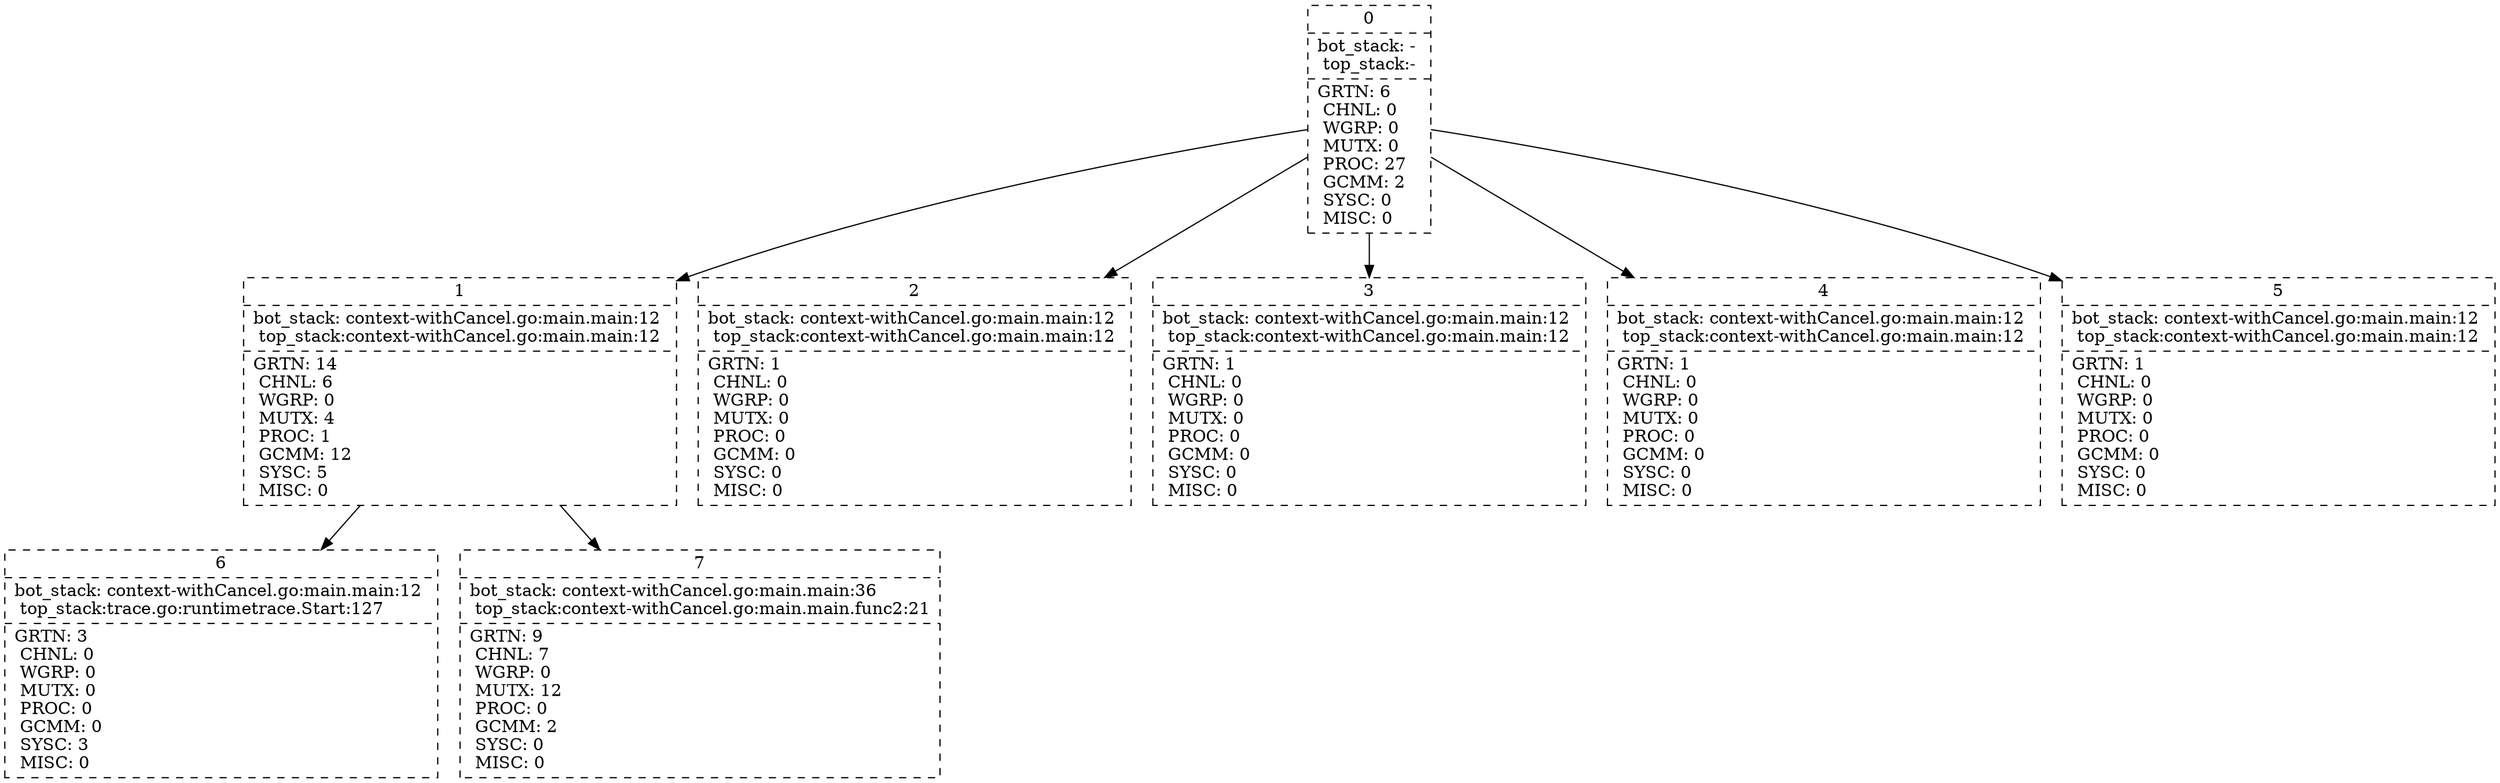 digraph{
	node[shape=record,style=filled,fillcolor=gray95]

	1 [ label = "{1 | bot_stack: context-withCancel.go:main.main:12 \l top_stack:context-withCancel.go:main.main:12\l | GRTN:  14 \l CHNL:  6 \l WGRP:  0 \l MUTX:  4 \l PROC:  1 \l GCMM:  12 \l SYSC:  5 \l MISC:  0 \l }" style=dashed]
	2 [ label = "{2 | bot_stack: context-withCancel.go:main.main:12 \l top_stack:context-withCancel.go:main.main:12\l | GRTN:  1 \l CHNL:  0 \l WGRP:  0 \l MUTX:  0 \l PROC:  0 \l GCMM:  0 \l SYSC:  0 \l MISC:  0 \l }" style=dashed]
	3 [ label = "{3 | bot_stack: context-withCancel.go:main.main:12 \l top_stack:context-withCancel.go:main.main:12\l | GRTN:  1 \l CHNL:  0 \l WGRP:  0 \l MUTX:  0 \l PROC:  0 \l GCMM:  0 \l SYSC:  0 \l MISC:  0 \l }" style=dashed]
	4 [ label = "{4 | bot_stack: context-withCancel.go:main.main:12 \l top_stack:context-withCancel.go:main.main:12\l | GRTN:  1 \l CHNL:  0 \l WGRP:  0 \l MUTX:  0 \l PROC:  0 \l GCMM:  0 \l SYSC:  0 \l MISC:  0 \l }" style=dashed]
	17 [ label = "{5 | bot_stack: context-withCancel.go:main.main:12 \l top_stack:context-withCancel.go:main.main:12\l | GRTN:  1 \l CHNL:  0 \l WGRP:  0 \l MUTX:  0 \l PROC:  0 \l GCMM:  0 \l SYSC:  0 \l MISC:  0 \l }" style=dashed]
	18 [ label = "{6 | bot_stack: context-withCancel.go:main.main:12 \l top_stack:trace.go:runtime\trace.Start:127\l | GRTN:  3 \l CHNL:  0 \l WGRP:  0 \l MUTX:  0 \l PROC:  0 \l GCMM:  0 \l SYSC:  3 \l MISC:  0 \l }" style=dashed]
	19 [ label = "{7 | bot_stack: context-withCancel.go:main.main:36 \l top_stack:context-withCancel.go:main.main.func2:21\l | GRTN:  9 \l CHNL:  7 \l WGRP:  0 \l MUTX:  12 \l PROC:  0 \l GCMM:  2 \l SYSC:  0 \l MISC:  0 \l }" style=dashed]
	0 [ label = "{0 | bot_stack: - \l top_stack:-\l | GRTN:  6 \l CHNL:  0 \l WGRP:  0 \l MUTX:  0 \l PROC:  27 \l GCMM:  2 \l SYSC:  0 \l MISC:  0 \l }" style=dashed]
	

	1 -> 18
	1 -> 19
	0 -> 1
	0 -> 2
	0 -> 3
	0 -> 4
	0 -> 17
	}
